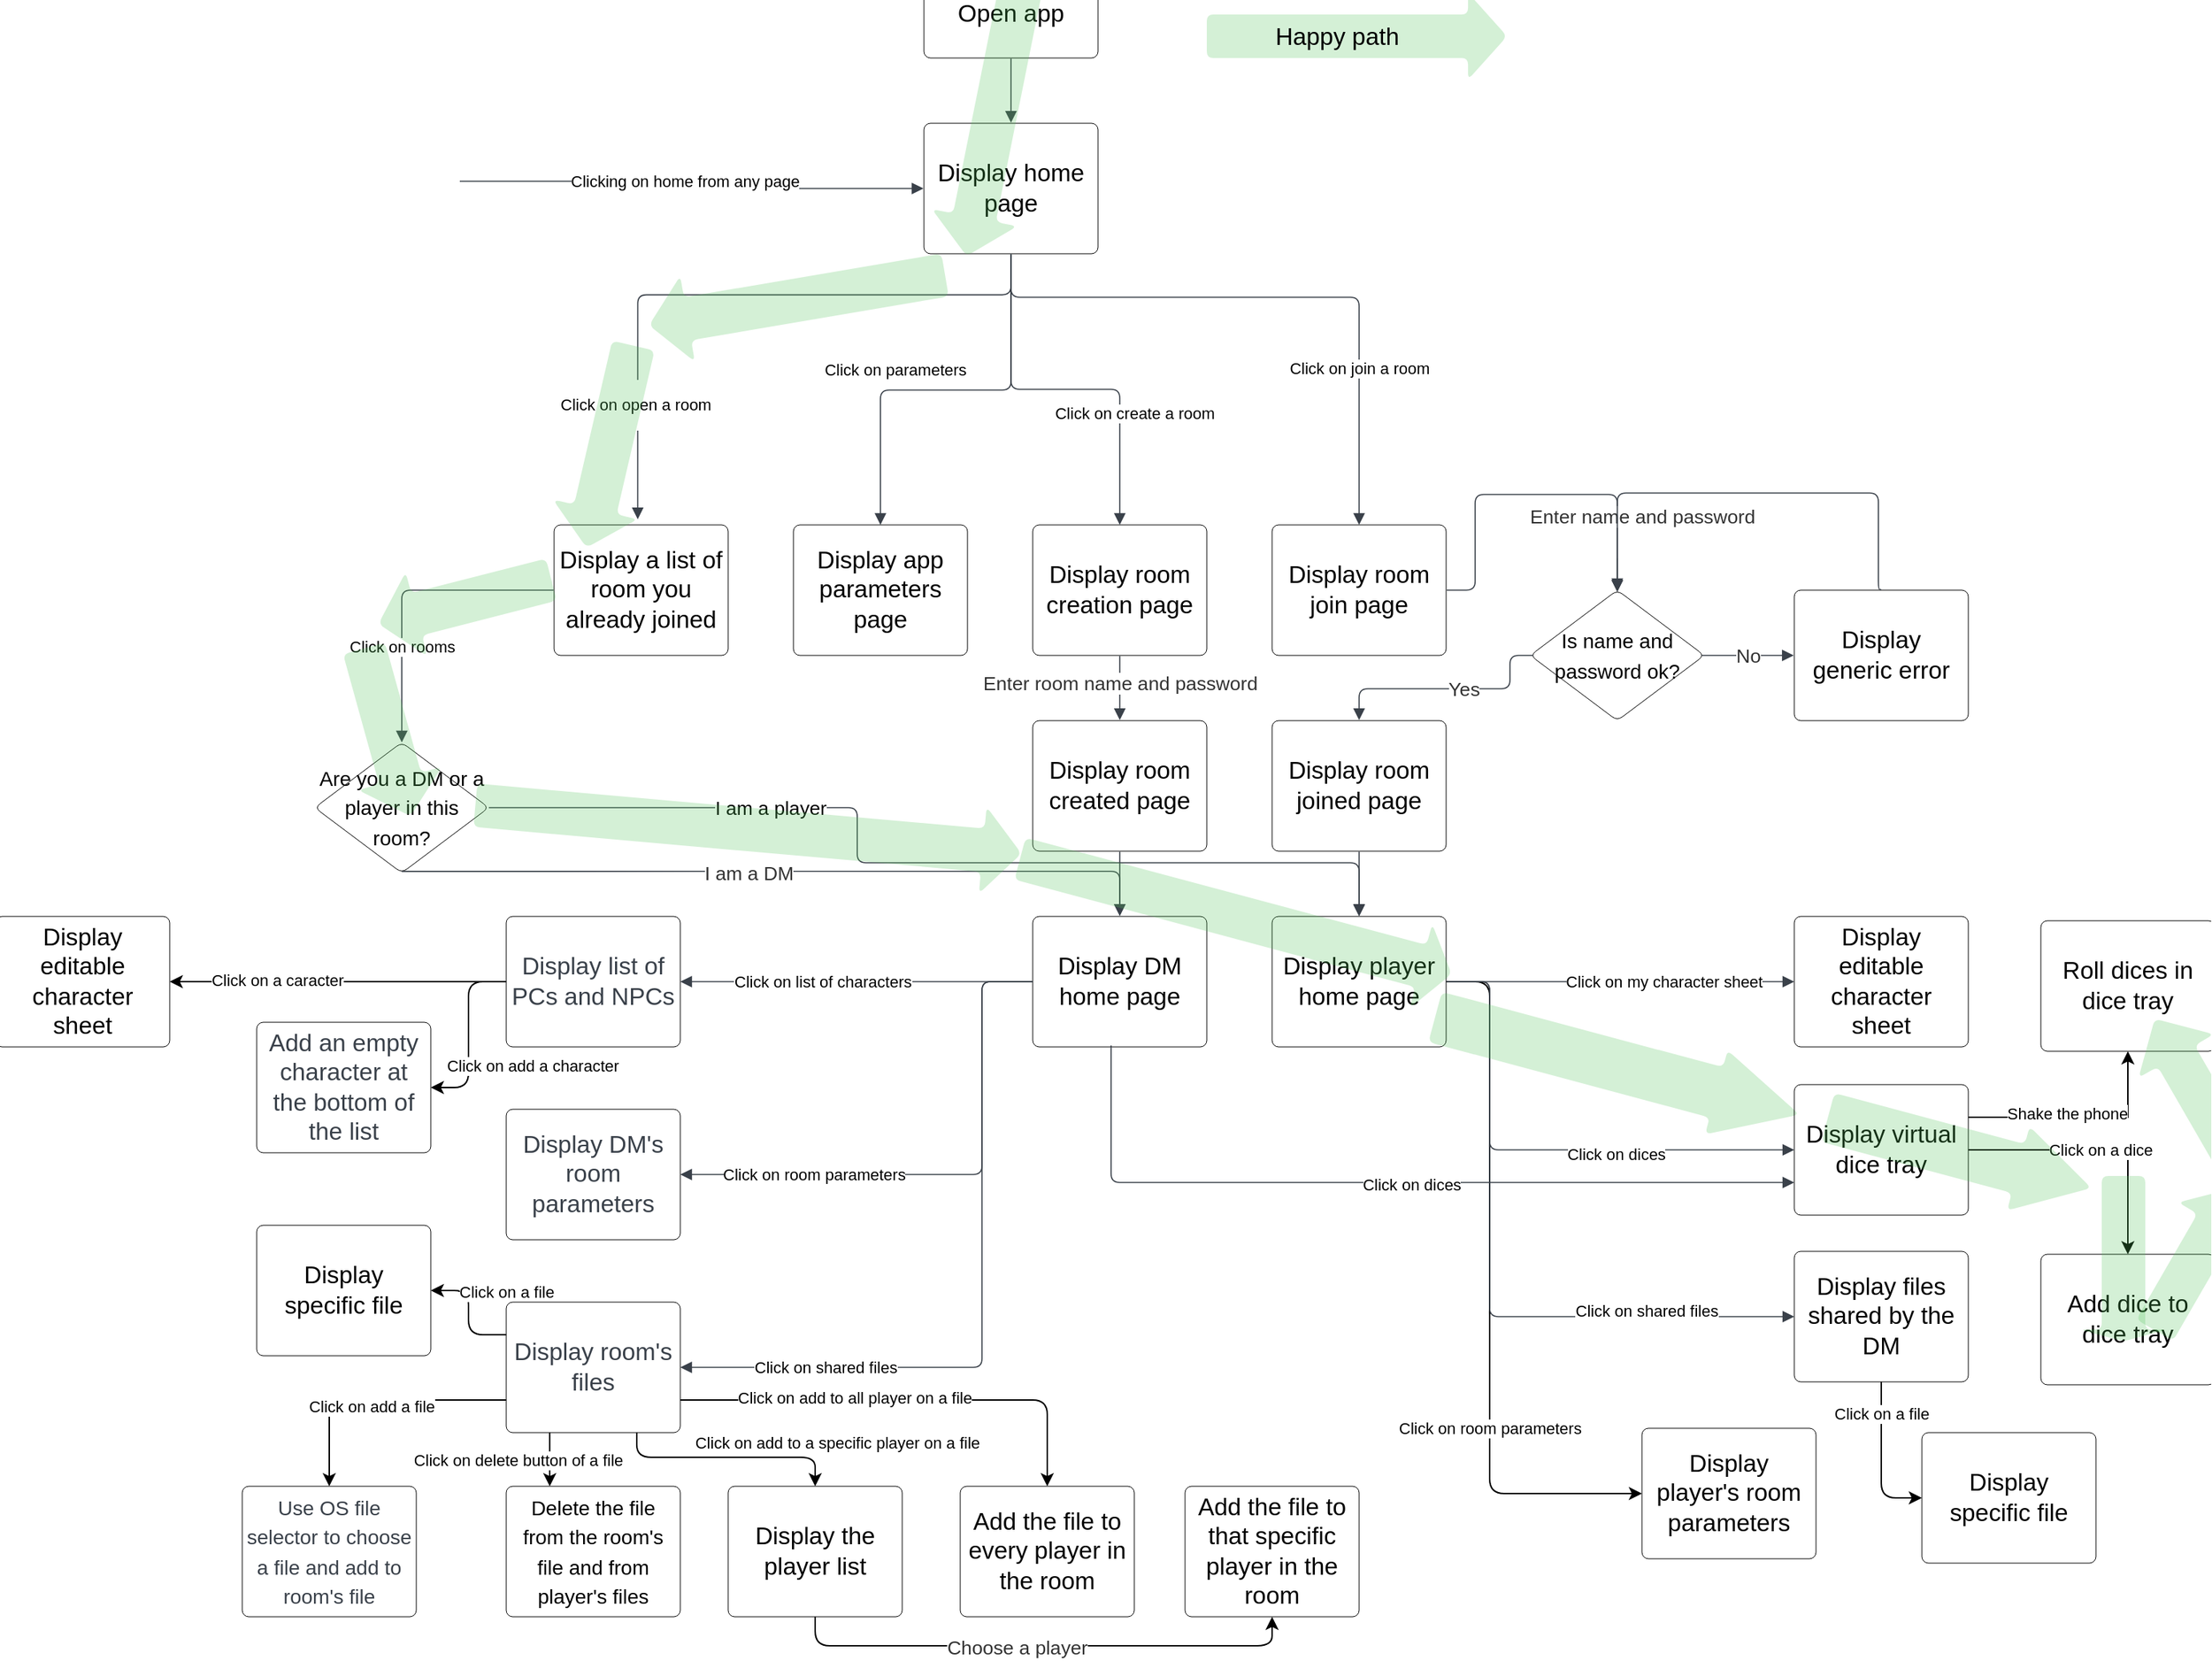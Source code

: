 <mxfile version="23.1.5" type="github">
  <diagram name="Page-1" id="bcB-nXlXqnt7idtvWaeX">
    <mxGraphModel dx="1434" dy="1897" grid="1" gridSize="10" guides="1" tooltips="1" connect="1" arrows="1" fold="1" page="1" pageScale="1" pageWidth="850" pageHeight="1100" math="0" shadow="0">
      <root>
        <mxCell id="0" />
        <mxCell id="1" parent="0" />
        <mxCell id="Xr_2ibfF8xBtSSWIdRxq-1" value="Open app" style="html=1;overflow=block;blockSpacing=1;whiteSpace=wrap;fontSize=16.7;spacing=3.8;strokeColor=#000000;rounded=1;absoluteArcSize=1;arcSize=9;fillColor=none;strokeWidth=NaN;lucidId=I1YcXf_clXKE;" parent="1" vertex="1">
          <mxGeometry x="720" y="-105" width="120" height="60" as="geometry" />
        </mxCell>
        <mxCell id="Xr_2ibfF8xBtSSWIdRxq-2" value="Display home page" style="html=1;overflow=block;blockSpacing=1;whiteSpace=wrap;fontSize=16.7;spacing=3.8;strokeColor=#000000;rounded=1;absoluteArcSize=1;arcSize=9;fillColor=none;strokeWidth=NaN;lucidId=O3YcoPPm8WB0;" parent="1" vertex="1">
          <mxGeometry x="720" width="120" height="90" as="geometry" />
        </mxCell>
        <mxCell id="Xr_2ibfF8xBtSSWIdRxq-3" value="Display room join page" style="html=1;overflow=block;blockSpacing=1;whiteSpace=wrap;fontSize=16.7;spacing=3.8;strokeColor=#000000;rounded=1;absoluteArcSize=1;arcSize=9;fillColor=none;strokeWidth=NaN;lucidId=VcZcdEn_8Sg2;" parent="1" vertex="1">
          <mxGeometry x="960" y="277" width="120" height="90" as="geometry" />
        </mxCell>
        <mxCell id="Xr_2ibfF8xBtSSWIdRxq-4" value="" style="html=1;jettySize=18;whiteSpace=wrap;fontSize=13;strokeColor=#3a414a;strokeOpacity=100;strokeWidth=0.8;rounded=1;arcSize=12;edgeStyle=orthogonalEdgeStyle;startArrow=none;endArrow=block;endFill=1;entryX=0.5;entryY=0.012;entryPerimeter=0;lucidId=RdZcxChfIhZS;" parent="1" target="Xr_2ibfF8xBtSSWIdRxq-5" edge="1">
          <mxGeometry width="100" height="100" relative="1" as="geometry">
            <Array as="points" />
            <mxPoint x="1198" y="300" as="sourcePoint" />
          </mxGeometry>
        </mxCell>
        <mxCell id="Xr_2ibfF8xBtSSWIdRxq-5" value="&lt;font style=&quot;font-size: 14px;&quot;&gt;Is name and password ok?&lt;/font&gt;" style="html=1;overflow=block;blockSpacing=1;whiteSpace=wrap;rhombus;fontSize=16.7;spacing=3.8;strokeColor=#000000;rounded=1;absoluteArcSize=1;arcSize=9;fillColor=none;strokeWidth=NaN;lucidId=RdZcu4An7dPQ;" parent="1" vertex="1">
          <mxGeometry x="1138" y="322" width="120" height="90" as="geometry" />
        </mxCell>
        <mxCell id="Xr_2ibfF8xBtSSWIdRxq-6" value="" style="html=1;jettySize=18;whiteSpace=wrap;fontSize=13;strokeColor=#3a414a;strokeOpacity=100;strokeWidth=0.8;rounded=1;arcSize=12;edgeStyle=orthogonalEdgeStyle;startArrow=none;endArrow=block;endFill=1;exitX=0.016;exitY=0.5;exitPerimeter=0;entryX=0.5;entryY=-0.004;entryPerimeter=0;lucidId=seZcX_uGslif;" parent="1" source="Xr_2ibfF8xBtSSWIdRxq-5" target="Xr_2ibfF8xBtSSWIdRxq-8" edge="1">
          <mxGeometry width="100" height="100" relative="1" as="geometry">
            <Array as="points">
              <mxPoint x="1124" y="367" />
              <mxPoint x="1124" y="390" />
              <mxPoint x="1020" y="390" />
            </Array>
          </mxGeometry>
        </mxCell>
        <mxCell id="Xr_2ibfF8xBtSSWIdRxq-7" value="Yes" style="text;html=1;resizable=0;labelBackgroundColor=default;align=center;verticalAlign=middle;fontStyle=0;fontColor=#333333;fontSize=13.3;" parent="Xr_2ibfF8xBtSSWIdRxq-6" vertex="1">
          <mxGeometry x="-0.129" relative="1" as="geometry" />
        </mxCell>
        <mxCell id="Xr_2ibfF8xBtSSWIdRxq-8" value="Display room joined page" style="html=1;overflow=block;blockSpacing=1;whiteSpace=wrap;fontSize=16.7;spacing=3.8;strokeColor=#000000;rounded=1;absoluteArcSize=1;arcSize=9;fillColor=none;strokeWidth=NaN;lucidId=seZcFoKvQ9AI;" parent="1" vertex="1">
          <mxGeometry x="960" y="412" width="120" height="90" as="geometry" />
        </mxCell>
        <mxCell id="Xr_2ibfF8xBtSSWIdRxq-9" value="" style="html=1;jettySize=18;whiteSpace=wrap;fontSize=13;strokeColor=#3a414a;strokeOpacity=100;strokeWidth=0.8;rounded=1;arcSize=12;edgeStyle=orthogonalEdgeStyle;startArrow=none;endArrow=block;endFill=1;exitX=0.984;exitY=0.5;exitPerimeter=0;entryX=-0.003;entryY=0.5;entryPerimeter=0;lucidId=tgZcNjU3W.Tc;" parent="1" source="Xr_2ibfF8xBtSSWIdRxq-5" target="Xr_2ibfF8xBtSSWIdRxq-11" edge="1">
          <mxGeometry width="100" height="100" relative="1" as="geometry">
            <Array as="points" />
          </mxGeometry>
        </mxCell>
        <mxCell id="Xr_2ibfF8xBtSSWIdRxq-10" value="No" style="text;html=1;resizable=0;labelBackgroundColor=default;align=center;verticalAlign=middle;fontStyle=0;fontColor=#333333;fontSize=13.3;" parent="Xr_2ibfF8xBtSSWIdRxq-9" vertex="1">
          <mxGeometry relative="1" as="geometry" />
        </mxCell>
        <mxCell id="Xr_2ibfF8xBtSSWIdRxq-11" value="Display generic error" style="html=1;overflow=block;blockSpacing=1;whiteSpace=wrap;fontSize=16.7;spacing=3.8;strokeColor=#000000;rounded=1;absoluteArcSize=1;arcSize=9;fillColor=none;strokeWidth=NaN;lucidId=tgZcnRYX8sDn;" parent="1" vertex="1">
          <mxGeometry x="1320" y="322" width="120" height="90" as="geometry" />
        </mxCell>
        <mxCell id="Xr_2ibfF8xBtSSWIdRxq-12" value="" style="html=1;jettySize=18;whiteSpace=wrap;fontSize=13;strokeColor=#3a414a;strokeOpacity=100;strokeWidth=0.8;rounded=1;arcSize=12;edgeStyle=orthogonalEdgeStyle;startArrow=none;endArrow=block;endFill=1;exitX=0.5;exitY=-0.004;exitPerimeter=0;entryX=0.5;entryY=0.012;entryPerimeter=0;lucidId=PgZcC~KaOeAR;" parent="1" source="Xr_2ibfF8xBtSSWIdRxq-11" target="Xr_2ibfF8xBtSSWIdRxq-5" edge="1">
          <mxGeometry width="100" height="100" relative="1" as="geometry">
            <Array as="points">
              <mxPoint x="1378" y="255" />
              <mxPoint x="1198" y="255" />
            </Array>
          </mxGeometry>
        </mxCell>
        <mxCell id="Xr_2ibfF8xBtSSWIdRxq-13" value="Enter name and password" style="text;html=1;resizable=0;labelBackgroundColor=default;align=center;verticalAlign=middle;fontStyle=0;fontColor=#333333;fontSize=13.3;" parent="Xr_2ibfF8xBtSSWIdRxq-12" vertex="1">
          <mxGeometry x="0.572" relative="1" as="geometry">
            <mxPoint x="17" y="15" as="offset" />
          </mxGeometry>
        </mxCell>
        <mxCell id="Xr_2ibfF8xBtSSWIdRxq-14" value="" style="html=1;jettySize=18;whiteSpace=wrap;fontSize=13;strokeColor=#3a414a;strokeOpacity=100;strokeWidth=0.8;rounded=1;arcSize=12;edgeStyle=orthogonalEdgeStyle;startArrow=none;endArrow=block;endFill=1;exitX=0.5;exitY=1.006;exitPerimeter=0;entryX=0.5;entryY=-0.004;entryPerimeter=0;lucidId=1hZcl9.6nvzB;" parent="1" source="Xr_2ibfF8xBtSSWIdRxq-1" target="Xr_2ibfF8xBtSSWIdRxq-2" edge="1">
          <mxGeometry width="100" height="100" relative="1" as="geometry">
            <Array as="points" />
          </mxGeometry>
        </mxCell>
        <mxCell id="Xr_2ibfF8xBtSSWIdRxq-16" value="" style="html=1;jettySize=18;whiteSpace=wrap;fontSize=13;strokeColor=#3a414a;strokeOpacity=100;strokeWidth=0.8;rounded=1;arcSize=12;edgeStyle=orthogonalEdgeStyle;startArrow=none;endArrow=block;endFill=1;entryX=-0.003;entryY=0.5;entryPerimeter=0;lucidId=VlZcIJu0Lz6r;" parent="1" target="Xr_2ibfF8xBtSSWIdRxq-2" edge="1">
          <mxGeometry width="100" height="100" relative="1" as="geometry">
            <Array as="points">
              <mxPoint x="400" y="40" />
              <mxPoint x="561" y="40" />
              <mxPoint x="561" y="45" />
            </Array>
            <mxPoint x="400" y="40" as="sourcePoint" />
          </mxGeometry>
        </mxCell>
        <mxCell id="GrsIc9OmFGK_Tsl8IYWq-47" value="Clicking on home from any page" style="edgeLabel;html=1;align=center;verticalAlign=middle;resizable=0;points=[];" vertex="1" connectable="0" parent="Xr_2ibfF8xBtSSWIdRxq-16">
          <mxGeometry x="-0.046" relative="1" as="geometry">
            <mxPoint as="offset" />
          </mxGeometry>
        </mxCell>
        <mxCell id="Xr_2ibfF8xBtSSWIdRxq-17" value="" style="html=1;jettySize=18;whiteSpace=wrap;fontSize=13;strokeColor=#3a414a;strokeOpacity=100;strokeWidth=0.8;rounded=1;arcSize=12;edgeStyle=orthogonalEdgeStyle;startArrow=none;endArrow=block;endFill=1;exitX=0.5;exitY=1.004;exitPerimeter=0;entryX=0.5;entryY=-0.004;entryPerimeter=0;lucidId=WrZcg5xPPnEu;" parent="1" source="Xr_2ibfF8xBtSSWIdRxq-8" target="Xr_2ibfF8xBtSSWIdRxq-18" edge="1">
          <mxGeometry width="100" height="100" relative="1" as="geometry">
            <Array as="points" />
          </mxGeometry>
        </mxCell>
        <mxCell id="GrsIc9OmFGK_Tsl8IYWq-12" style="edgeStyle=orthogonalEdgeStyle;rounded=1;orthogonalLoop=1;jettySize=auto;html=1;exitX=1;exitY=0.5;exitDx=0;exitDy=0;entryX=0;entryY=0.5;entryDx=0;entryDy=0;curved=0;strokeWidth=1;" edge="1" parent="1" source="Xr_2ibfF8xBtSSWIdRxq-18" target="GrsIc9OmFGK_Tsl8IYWq-11">
          <mxGeometry relative="1" as="geometry">
            <mxPoint x="1140" y="945" as="targetPoint" />
            <Array as="points">
              <mxPoint x="1110" y="592" />
              <mxPoint x="1110" y="945" />
            </Array>
          </mxGeometry>
        </mxCell>
        <mxCell id="GrsIc9OmFGK_Tsl8IYWq-55" value="Click on room parameters" style="edgeLabel;html=1;align=center;verticalAlign=middle;resizable=0;points=[];" vertex="1" connectable="0" parent="GrsIc9OmFGK_Tsl8IYWq-12">
          <mxGeometry x="0.609" y="2" relative="1" as="geometry">
            <mxPoint x="-10" y="-43" as="offset" />
          </mxGeometry>
        </mxCell>
        <mxCell id="Xr_2ibfF8xBtSSWIdRxq-18" value="Display player home page" style="html=1;overflow=block;blockSpacing=1;whiteSpace=wrap;fontSize=16.7;spacing=3.8;strokeColor=#000000;rounded=1;absoluteArcSize=1;arcSize=9;fillColor=none;strokeWidth=NaN;lucidId=WrZcbh3HrQBy;" parent="1" vertex="1">
          <mxGeometry x="960" y="547" width="120" height="90" as="geometry" />
        </mxCell>
        <mxCell id="Xr_2ibfF8xBtSSWIdRxq-20" value="Display room creation page" style="html=1;overflow=block;blockSpacing=1;whiteSpace=wrap;fontSize=16.7;spacing=3.8;strokeColor=#000000;rounded=1;absoluteArcSize=1;arcSize=9;fillColor=none;strokeWidth=NaN;lucidId=csZcO6Vjkp9Y;" parent="1" vertex="1">
          <mxGeometry x="795" y="277" width="120" height="90" as="geometry" />
        </mxCell>
        <mxCell id="Xr_2ibfF8xBtSSWIdRxq-21" value="" style="html=1;jettySize=18;whiteSpace=wrap;fontSize=13;strokeColor=#3a414a;strokeOpacity=100;strokeWidth=0.8;rounded=1;arcSize=12;edgeStyle=orthogonalEdgeStyle;startArrow=none;endArrow=block;endFill=1;exitX=0.5;exitY=1.004;exitPerimeter=0;entryX=0.5;entryY=-0.004;entryPerimeter=0;lucidId=qtZcYEGS8GSL;" parent="1" source="Xr_2ibfF8xBtSSWIdRxq-20" target="Xr_2ibfF8xBtSSWIdRxq-23" edge="1">
          <mxGeometry width="100" height="100" relative="1" as="geometry">
            <Array as="points" />
          </mxGeometry>
        </mxCell>
        <mxCell id="Xr_2ibfF8xBtSSWIdRxq-22" value="Enter room name and password" style="text;html=1;resizable=0;labelBackgroundColor=default;align=center;verticalAlign=middle;fontStyle=0;fontColor=#333333;fontSize=13.3;" parent="Xr_2ibfF8xBtSSWIdRxq-21" vertex="1">
          <mxGeometry x="-0.169" relative="1" as="geometry" />
        </mxCell>
        <mxCell id="Xr_2ibfF8xBtSSWIdRxq-23" value="Display room created page" style="html=1;overflow=block;blockSpacing=1;whiteSpace=wrap;fontSize=16.7;spacing=3.8;strokeColor=#000000;rounded=1;absoluteArcSize=1;arcSize=9;fillColor=none;strokeWidth=NaN;lucidId=qtZcL3kGEpdn;" parent="1" vertex="1">
          <mxGeometry x="795" y="412" width="120" height="90" as="geometry" />
        </mxCell>
        <mxCell id="Xr_2ibfF8xBtSSWIdRxq-24" value="" style="html=1;jettySize=18;whiteSpace=wrap;fontSize=13;strokeColor=#3a414a;strokeOpacity=100;strokeWidth=0.8;rounded=1;arcSize=12;edgeStyle=orthogonalEdgeStyle;startArrow=none;endArrow=block;endFill=1;exitX=0.5;exitY=1.004;exitPerimeter=0;entryX=0.5;entryY=-0.004;entryPerimeter=0;lucidId=NtZcf2qL0U8k;" parent="1" source="Xr_2ibfF8xBtSSWIdRxq-23" target="Xr_2ibfF8xBtSSWIdRxq-25" edge="1">
          <mxGeometry width="100" height="100" relative="1" as="geometry">
            <Array as="points" />
          </mxGeometry>
        </mxCell>
        <mxCell id="Xr_2ibfF8xBtSSWIdRxq-25" value="Display DM home page" style="html=1;overflow=block;blockSpacing=1;whiteSpace=wrap;fontSize=16.7;spacing=3.8;strokeColor=#000000;rounded=1;absoluteArcSize=1;arcSize=9;fillColor=none;strokeWidth=NaN;lucidId=NtZcXxsMrT95;" parent="1" vertex="1">
          <mxGeometry x="795" y="547" width="120" height="90" as="geometry" />
        </mxCell>
        <mxCell id="Xr_2ibfF8xBtSSWIdRxq-28" value="" style="html=1;jettySize=18;whiteSpace=wrap;fontSize=13;strokeColor=#3a414a;strokeOpacity=100;strokeWidth=0.8;rounded=1;arcSize=12;edgeStyle=orthogonalEdgeStyle;startArrow=none;endArrow=block;endFill=1;exitX=0.5;exitY=1.004;exitPerimeter=0;entryX=0.5;entryY=0;lucidId=0MZcUuSIFb90;entryDx=0;entryDy=0;" parent="1" source="Xr_2ibfF8xBtSSWIdRxq-2" target="Xr_2ibfF8xBtSSWIdRxq-20" edge="1">
          <mxGeometry width="100" height="100" relative="1" as="geometry">
            <Array as="points" />
            <mxPoint x="855" y="142.64" as="targetPoint" />
          </mxGeometry>
        </mxCell>
        <mxCell id="GrsIc9OmFGK_Tsl8IYWq-49" value="Click on create a room" style="edgeLabel;html=1;align=center;verticalAlign=middle;resizable=0;points=[];" vertex="1" connectable="0" parent="Xr_2ibfF8xBtSSWIdRxq-28">
          <mxGeometry x="0.343" y="2" relative="1" as="geometry">
            <mxPoint x="8" y="9" as="offset" />
          </mxGeometry>
        </mxCell>
        <mxCell id="Xr_2ibfF8xBtSSWIdRxq-30" value="" style="html=1;jettySize=18;whiteSpace=wrap;fontSize=13;strokeColor=#3a414a;strokeOpacity=100;strokeWidth=0.8;rounded=1;arcSize=12;edgeStyle=orthogonalEdgeStyle;startArrow=none;endArrow=block;endFill=1;exitX=0.5;exitY=1.004;exitPerimeter=0;lucidId=rNZcZ6V.HmiY;entryX=0.5;entryY=0;entryDx=0;entryDy=0;" parent="1" source="Xr_2ibfF8xBtSSWIdRxq-2" target="Xr_2ibfF8xBtSSWIdRxq-35" edge="1">
          <mxGeometry width="100" height="100" relative="1" as="geometry">
            <Array as="points">
              <mxPoint x="780" y="184" />
              <mxPoint x="690" y="184" />
            </Array>
            <mxPoint x="690" y="142" as="targetPoint" />
          </mxGeometry>
        </mxCell>
        <mxCell id="GrsIc9OmFGK_Tsl8IYWq-48" value="Click on parameters" style="edgeLabel;html=1;align=center;verticalAlign=middle;resizable=0;points=[];" vertex="1" connectable="0" parent="Xr_2ibfF8xBtSSWIdRxq-30">
          <mxGeometry x="-0.009" y="1" relative="1" as="geometry">
            <mxPoint x="-37" y="-15" as="offset" />
          </mxGeometry>
        </mxCell>
        <mxCell id="Xr_2ibfF8xBtSSWIdRxq-32" value="" style="html=1;jettySize=18;whiteSpace=wrap;fontSize=13;strokeColor=#3a414a;strokeOpacity=100;strokeWidth=0.8;rounded=1;arcSize=12;edgeStyle=orthogonalEdgeStyle;startArrow=none;endArrow=block;endFill=1;exitX=0.5;exitY=1.004;exitPerimeter=0;entryX=0.5;entryY=0;lucidId=BOZc1jWrh5l6;entryDx=0;entryDy=0;" parent="1" source="Xr_2ibfF8xBtSSWIdRxq-2" target="Xr_2ibfF8xBtSSWIdRxq-3" edge="1">
          <mxGeometry width="100" height="100" relative="1" as="geometry">
            <Array as="points">
              <mxPoint x="780" y="120" />
              <mxPoint x="1020" y="120" />
            </Array>
            <mxPoint x="1020" y="141.64" as="targetPoint" />
          </mxGeometry>
        </mxCell>
        <mxCell id="GrsIc9OmFGK_Tsl8IYWq-50" value="Click on join a room" style="edgeLabel;html=1;align=center;verticalAlign=middle;resizable=0;points=[];" vertex="1" connectable="0" parent="Xr_2ibfF8xBtSSWIdRxq-32">
          <mxGeometry x="0.494" relative="1" as="geometry">
            <mxPoint as="offset" />
          </mxGeometry>
        </mxCell>
        <mxCell id="Xr_2ibfF8xBtSSWIdRxq-33" value="" style="html=1;jettySize=18;whiteSpace=wrap;fontSize=13;strokeColor=#3a414a;strokeOpacity=100;strokeWidth=0.8;rounded=1;arcSize=12;edgeStyle=orthogonalEdgeStyle;startArrow=none;endArrow=block;endFill=1;exitX=1.003;exitY=0.5;exitPerimeter=0;lucidId=7OZcsmWVztWG;entryX=0.5;entryY=0;entryDx=0;entryDy=0;" parent="1" source="Xr_2ibfF8xBtSSWIdRxq-3" edge="1" target="Xr_2ibfF8xBtSSWIdRxq-5">
          <mxGeometry width="100" height="100" relative="1" as="geometry">
            <Array as="points">
              <mxPoint x="1100" y="322" />
              <mxPoint x="1100" y="256" />
              <mxPoint x="1198" y="256" />
            </Array>
            <mxPoint x="1198" y="256" as="targetPoint" />
          </mxGeometry>
        </mxCell>
        <mxCell id="Xr_2ibfF8xBtSSWIdRxq-35" value="Display app parameters page" style="html=1;overflow=block;blockSpacing=1;whiteSpace=wrap;fontSize=16.7;spacing=3.8;strokeColor=#000000;rounded=1;absoluteArcSize=1;arcSize=9;fillColor=none;strokeWidth=NaN;lucidId=eb0cwuUqMuYc;" parent="1" vertex="1">
          <mxGeometry x="630" y="277" width="120" height="90" as="geometry" />
        </mxCell>
        <mxCell id="Xr_2ibfF8xBtSSWIdRxq-36" value="" style="html=1;jettySize=18;whiteSpace=wrap;fontSize=13;strokeColor=#3a414a;strokeOpacity=100;strokeWidth=0.8;rounded=1;arcSize=12;edgeStyle=orthogonalEdgeStyle;startArrow=none;endArrow=block;endFill=1;exitX=0.5;exitY=1.004;exitPerimeter=0;entryX=0;entryY=0;entryPerimeter=0;lucidId=5h0cAwwo5-rC;entryDx=116;entryDy=0;" parent="1" source="Xr_2ibfF8xBtSSWIdRxq-2" target="Xr_2ibfF8xBtSSWIdRxq-61" edge="1">
          <mxGeometry width="100" height="100" relative="1" as="geometry">
            <Array as="points" />
            <mxPoint x="527.5" y="142.652" as="targetPoint" />
          </mxGeometry>
        </mxCell>
        <mxCell id="GrsIc9OmFGK_Tsl8IYWq-46" value="&lt;p style=&quot;line-height: 120%;&quot;&gt;Click on open a room&lt;br&gt;&lt;/p&gt;" style="edgeLabel;html=1;align=center;verticalAlign=middle;resizable=0;points=[];" vertex="1" connectable="0" parent="Xr_2ibfF8xBtSSWIdRxq-36">
          <mxGeometry x="0.64" y="-2" relative="1" as="geometry">
            <mxPoint as="offset" />
          </mxGeometry>
        </mxCell>
        <mxCell id="Xr_2ibfF8xBtSSWIdRxq-38" value="" style="html=1;jettySize=18;whiteSpace=wrap;fontSize=13;strokeColor=#3a414a;strokeOpacity=100;strokeWidth=0.8;rounded=1;arcSize=12;edgeStyle=orthogonalEdgeStyle;startArrow=none;endArrow=block;endFill=1;exitX=1.003;exitY=0.5;exitPerimeter=0;entryX=0;entryY=0.5;lucidId=jk0cgtiCgE0-;entryDx=0;entryDy=0;" parent="1" source="Xr_2ibfF8xBtSSWIdRxq-18" target="GrsIc9OmFGK_Tsl8IYWq-1" edge="1">
          <mxGeometry width="100" height="100" relative="1" as="geometry">
            <Array as="points" />
            <mxPoint x="1139.64" y="592" as="targetPoint" />
          </mxGeometry>
        </mxCell>
        <mxCell id="GrsIc9OmFGK_Tsl8IYWq-52" value="Click on my character sheet" style="edgeLabel;html=1;align=center;verticalAlign=middle;resizable=0;points=[];" vertex="1" connectable="0" parent="Xr_2ibfF8xBtSSWIdRxq-38">
          <mxGeometry x="0.249" relative="1" as="geometry">
            <mxPoint as="offset" />
          </mxGeometry>
        </mxCell>
        <mxCell id="Xr_2ibfF8xBtSSWIdRxq-40" value="" style="html=1;jettySize=18;whiteSpace=wrap;fontSize=13;strokeColor=#3a414a;strokeOpacity=100;strokeWidth=0.8;rounded=1;arcSize=12;edgeStyle=orthogonalEdgeStyle;startArrow=none;endArrow=block;endFill=1;exitX=1.003;exitY=0.5;exitPerimeter=0;entryX=0;entryY=0.5;lucidId=kk0cE06tAOFu;entryDx=0;entryDy=0;" parent="1" source="Xr_2ibfF8xBtSSWIdRxq-18" target="GrsIc9OmFGK_Tsl8IYWq-4" edge="1">
          <mxGeometry width="100" height="100" relative="1" as="geometry">
            <Array as="points">
              <mxPoint x="1110" y="592" />
              <mxPoint x="1110" y="708" />
            </Array>
            <mxPoint x="1139.64" y="708" as="targetPoint" />
          </mxGeometry>
        </mxCell>
        <mxCell id="GrsIc9OmFGK_Tsl8IYWq-53" value="Click on dices" style="edgeLabel;html=1;align=center;verticalAlign=middle;resizable=0;points=[];" vertex="1" connectable="0" parent="Xr_2ibfF8xBtSSWIdRxq-40">
          <mxGeometry x="0.308" y="-3" relative="1" as="geometry">
            <mxPoint as="offset" />
          </mxGeometry>
        </mxCell>
        <mxCell id="Xr_2ibfF8xBtSSWIdRxq-42" value="" style="html=1;jettySize=18;whiteSpace=wrap;fontSize=13;strokeColor=#3a414a;strokeOpacity=100;strokeWidth=0.8;rounded=1;arcSize=12;edgeStyle=orthogonalEdgeStyle;startArrow=none;endArrow=block;endFill=1;exitX=1.003;exitY=0.5;exitPerimeter=0;entryX=0;entryY=0.5;lucidId=kk0c3e4zRW9l;entryDx=0;entryDy=0;" parent="1" source="Xr_2ibfF8xBtSSWIdRxq-18" target="GrsIc9OmFGK_Tsl8IYWq-6" edge="1">
          <mxGeometry width="100" height="100" relative="1" as="geometry">
            <Array as="points">
              <mxPoint x="1110" y="592" />
              <mxPoint x="1110" y="823" />
            </Array>
            <mxPoint x="1139.64" y="823" as="targetPoint" />
          </mxGeometry>
        </mxCell>
        <mxCell id="GrsIc9OmFGK_Tsl8IYWq-54" value="Click on shared files" style="edgeLabel;html=1;align=center;verticalAlign=middle;resizable=0;points=[];" vertex="1" connectable="0" parent="Xr_2ibfF8xBtSSWIdRxq-42">
          <mxGeometry x="0.567" y="4" relative="1" as="geometry">
            <mxPoint as="offset" />
          </mxGeometry>
        </mxCell>
        <mxCell id="Xr_2ibfF8xBtSSWIdRxq-45" value="" style="shape=singleArrow;arrowWidth=0.5;arrowSize=0.14;whiteSpace=wrap;fontSize=13;spacing=3.8;strokeColor=#unset;fillOpacity=100;rounded=1;absoluteArcSize=1;arcSize=9;rotation=-258.619;fillColor=#54c45e;strokeWidth=NaN;html=1;opacity=25;" parent="1" vertex="1">
          <mxGeometry x="672" y="-33" width="193" height="60" as="geometry" />
        </mxCell>
        <mxCell id="Xr_2ibfF8xBtSSWIdRxq-46" value="" style="html=1;jettySize=18;whiteSpace=wrap;fontSize=13;strokeColor=#3a414a;strokeOpacity=100;strokeWidth=0.8;rounded=1;arcSize=12;edgeStyle=orthogonalEdgeStyle;startArrow=none;endArrow=block;endFill=1;exitX=-0.003;exitY=0.5;exitPerimeter=0;entryX=1;entryY=0.5;lucidId=5w0c-2hUz1oN;entryDx=0;entryDy=0;" parent="1" source="Xr_2ibfF8xBtSSWIdRxq-25" target="GrsIc9OmFGK_Tsl8IYWq-17" edge="1">
          <mxGeometry width="100" height="100" relative="1" as="geometry">
            <Array as="points" />
            <mxPoint x="735.36" y="592" as="targetPoint" />
          </mxGeometry>
        </mxCell>
        <mxCell id="GrsIc9OmFGK_Tsl8IYWq-69" value="Click on list of characters" style="edgeLabel;html=1;align=center;verticalAlign=middle;resizable=0;points=[];" vertex="1" connectable="0" parent="Xr_2ibfF8xBtSSWIdRxq-46">
          <mxGeometry x="0.555" y="3" relative="1" as="geometry">
            <mxPoint x="44" y="-3" as="offset" />
          </mxGeometry>
        </mxCell>
        <mxCell id="Xr_2ibfF8xBtSSWIdRxq-48" value="" style="html=1;jettySize=18;whiteSpace=wrap;fontSize=13;strokeColor=#3a414a;strokeOpacity=100;strokeWidth=0.8;rounded=1;arcSize=12;edgeStyle=orthogonalEdgeStyle;startArrow=none;endArrow=block;endFill=1;lucidId=6w0c4.XaG1s2;entryX=0;entryY=0.75;entryDx=0;entryDy=0;exitX=0.45;exitY=0.989;exitDx=0;exitDy=0;exitPerimeter=0;" parent="1" source="Xr_2ibfF8xBtSSWIdRxq-25" target="GrsIc9OmFGK_Tsl8IYWq-4" edge="1">
          <mxGeometry width="100" height="100" relative="1" as="geometry">
            <Array as="points">
              <mxPoint x="849" y="731" />
            </Array>
            <mxPoint x="790" y="810" as="sourcePoint" />
            <mxPoint x="930" y="730" as="targetPoint" />
          </mxGeometry>
        </mxCell>
        <mxCell id="GrsIc9OmFGK_Tsl8IYWq-70" value="Click on dices" style="edgeLabel;html=1;align=center;verticalAlign=middle;resizable=0;points=[];" vertex="1" connectable="0" parent="Xr_2ibfF8xBtSSWIdRxq-48">
          <mxGeometry x="0.065" relative="1" as="geometry">
            <mxPoint y="1" as="offset" />
          </mxGeometry>
        </mxCell>
        <mxCell id="Xr_2ibfF8xBtSSWIdRxq-51" value="Display a list of room you already joined" style="html=1;overflow=block;blockSpacing=1;whiteSpace=wrap;fontSize=16.7;spacing=3.8;strokeColor=#000000;rounded=1;absoluteArcSize=1;arcSize=9;fillColor=none;strokeWidth=NaN;lucidId=sz0cS~n2Rjxq;" parent="1" vertex="1">
          <mxGeometry x="465" y="277" width="120" height="90" as="geometry" />
        </mxCell>
        <mxCell id="Xr_2ibfF8xBtSSWIdRxq-53" value="" style="html=1;jettySize=18;whiteSpace=wrap;fontSize=13;strokeColor=#3a414a;strokeOpacity=100;strokeWidth=0.8;rounded=1;arcSize=12;edgeStyle=orthogonalEdgeStyle;startArrow=none;endArrow=block;endFill=1;exitX=-0.003;exitY=0.5;exitPerimeter=0;entryX=0.5;entryY=0;lucidId=4B0cjTIf2BAH;entryDx=0;entryDy=0;" parent="1" source="Xr_2ibfF8xBtSSWIdRxq-51" target="Xr_2ibfF8xBtSSWIdRxq-55" edge="1">
          <mxGeometry width="100" height="100" relative="1" as="geometry">
            <Array as="points" />
            <mxPoint x="420.36" y="322" as="targetPoint" />
          </mxGeometry>
        </mxCell>
        <mxCell id="GrsIc9OmFGK_Tsl8IYWq-51" value="Click on rooms" style="edgeLabel;html=1;align=center;verticalAlign=middle;resizable=0;points=[];" vertex="1" connectable="0" parent="Xr_2ibfF8xBtSSWIdRxq-53">
          <mxGeometry x="0.37" relative="1" as="geometry">
            <mxPoint as="offset" />
          </mxGeometry>
        </mxCell>
        <mxCell id="Xr_2ibfF8xBtSSWIdRxq-55" value="&lt;font style=&quot;font-size: 14px;&quot;&gt;Are you a DM or a player in this room?&lt;/font&gt;" style="html=1;overflow=block;blockSpacing=1;whiteSpace=wrap;rhombus;fontSize=16.7;spacing=3.8;strokeColor=#000000;rounded=1;absoluteArcSize=1;arcSize=9;fillColor=none;strokeWidth=NaN;lucidId=6B0cKS4fXTzH;" parent="1" vertex="1">
          <mxGeometry x="300" y="427" width="120" height="90" as="geometry" />
        </mxCell>
        <mxCell id="Xr_2ibfF8xBtSSWIdRxq-56" value="" style="html=1;jettySize=18;whiteSpace=wrap;fontSize=13;strokeColor=#3a414a;strokeOpacity=100;strokeWidth=0.8;rounded=1;arcSize=12;edgeStyle=orthogonalEdgeStyle;startArrow=none;endArrow=block;endFill=1;lucidId=MC0cr~eQNCSa;exitX=1;exitY=0.5;exitDx=0;exitDy=0;entryX=0.5;entryY=0;entryDx=0;entryDy=0;" parent="1" source="Xr_2ibfF8xBtSSWIdRxq-55" target="Xr_2ibfF8xBtSSWIdRxq-18" edge="1">
          <mxGeometry width="100" height="100" relative="1" as="geometry">
            <Array as="points">
              <mxPoint x="674" y="472" />
              <mxPoint x="674" y="510" />
              <mxPoint x="1020" y="510" />
            </Array>
            <mxPoint x="330" y="600" as="sourcePoint" />
            <mxPoint x="990" y="800" as="targetPoint" />
          </mxGeometry>
        </mxCell>
        <mxCell id="Xr_2ibfF8xBtSSWIdRxq-57" value="I am a player" style="text;html=1;resizable=0;labelBackgroundColor=default;align=center;verticalAlign=middle;fontStyle=0;fontSize=13.3;" parent="Xr_2ibfF8xBtSSWIdRxq-56" vertex="1">
          <mxGeometry x="-0.427" relative="1" as="geometry" />
        </mxCell>
        <mxCell id="Xr_2ibfF8xBtSSWIdRxq-58" value="" style="html=1;jettySize=18;whiteSpace=wrap;fontSize=13.3;fontColor=#333333;fontStyle=1;strokeColor=#3a414a;strokeOpacity=100;strokeWidth=0.8;rounded=1;arcSize=12;edgeStyle=orthogonalEdgeStyle;startArrow=none;endArrow=block;endFill=1;exitX=0.5;exitY=0.988;exitPerimeter=0;entryX=0.5;entryY=-0.004;entryPerimeter=0;lucidId=xD0c5QJtxQzK;" parent="1" source="Xr_2ibfF8xBtSSWIdRxq-55" target="Xr_2ibfF8xBtSSWIdRxq-25" edge="1">
          <mxGeometry width="100" height="100" relative="1" as="geometry">
            <Array as="points" />
          </mxGeometry>
        </mxCell>
        <mxCell id="Xr_2ibfF8xBtSSWIdRxq-59" value="&lt;p&gt;I am a DM&lt;/p&gt;" style="text;html=1;resizable=0;labelBackgroundColor=default;align=center;verticalAlign=middle;fontStyle=0;fontColor=#333333;fontSize=13.3;" parent="Xr_2ibfF8xBtSSWIdRxq-58" vertex="1">
          <mxGeometry relative="1" as="geometry">
            <mxPoint x="-24" y="1" as="offset" />
          </mxGeometry>
        </mxCell>
        <mxCell id="Xr_2ibfF8xBtSSWIdRxq-60" value="&lt;p style=&quot;line-height: 120%;&quot;&gt;&lt;br&gt;&lt;/p&gt;" style="shape=singleArrow;arrowWidth=0.5;arrowSize=0.13;whiteSpace=wrap;fontSize=13;spacing=3.8;strokeColor=#unset;fillOpacity=100;rounded=1;absoluteArcSize=1;arcSize=9;rotation=170.349;fillColor=#54c45e;strokeWidth=NaN;html=1;opacity=25;" parent="1" vertex="1">
          <mxGeometry x="529" y="92" width="207" height="60" as="geometry" />
        </mxCell>
        <mxCell id="Xr_2ibfF8xBtSSWIdRxq-61" value="" style="shape=singleArrow;arrowWidth=0.5;arrowSize=0.189;whiteSpace=wrap;fontSize=13;spacing=3.8;strokeColor=#unset;fillOpacity=100;rounded=1;absoluteArcSize=1;arcSize=9;rotation=-256.94;fillColor=#54c45e;strokeWidth=NaN;html=1;opacity=25;" parent="1" vertex="1">
          <mxGeometry x="432" y="193" width="143" height="60" as="geometry" />
        </mxCell>
        <mxCell id="Xr_2ibfF8xBtSSWIdRxq-62" value="" style="shape=singleArrow;arrowWidth=0.5;arrowSize=0.13;whiteSpace=wrap;fontSize=13;spacing=3.8;strokeColor=#unset;fillOpacity=100;rounded=1;absoluteArcSize=1;arcSize=9;fillColor=#54c45e;strokeWidth=NaN;html=1;opacity=25;" parent="1" vertex="1">
          <mxGeometry x="915" y="-90" width="207" height="60" as="geometry" />
        </mxCell>
        <mxCell id="Xr_2ibfF8xBtSSWIdRxq-63" value="Happy path" style="html=1;overflow=block;blockSpacing=1;whiteSpace=wrap;fontSize=16.7;align=center;spacing=3.8;strokeOpacity=0;fillOpacity=0;rounded=1;absoluteArcSize=1;arcSize=9;fillColor=#ffffff;strokeWidth=NaN;lucidId=bK0cfwgN2A1N;" parent="1" vertex="1">
          <mxGeometry x="915" y="-82" width="180" height="45" as="geometry" />
        </mxCell>
        <mxCell id="Xr_2ibfF8xBtSSWIdRxq-64" value="" style="shape=singleArrow;arrowWidth=0.5;arrowSize=0.22;whiteSpace=wrap;fontSize=13;spacing=3.8;strokeColor=#unset;fillOpacity=100;rounded=1;absoluteArcSize=1;arcSize=9;rotation=-194.375;fillColor=#54c45e;strokeWidth=NaN;html=1;opacity=25;" parent="1" vertex="1">
          <mxGeometry x="342" y="300" width="123" height="60" as="geometry" />
        </mxCell>
        <mxCell id="Xr_2ibfF8xBtSSWIdRxq-65" value="" style="shape=singleArrow;arrowWidth=0.5;arrowSize=0.225;whiteSpace=wrap;fontSize=13;spacing=3.8;strokeColor=#unset;fillOpacity=100;rounded=1;absoluteArcSize=1;arcSize=9;rotation=74.52;fillColor=#54c45e;strokeWidth=NaN;html=1;opacity=25;" parent="1" vertex="1">
          <mxGeometry x="290" y="390" width="120" height="60" as="geometry" />
        </mxCell>
        <mxCell id="Xr_2ibfF8xBtSSWIdRxq-66" value="" style="shape=singleArrow;arrowWidth=0.5;arrowSize=0.071;whiteSpace=wrap;fontSize=13;spacing=3.8;strokeColor=#unset;fillOpacity=100;rounded=1;absoluteArcSize=1;arcSize=9;rotation=-354.937;fillColor=#54c45e;strokeWidth=NaN;html=1;opacity=25;" parent="1" vertex="1">
          <mxGeometry x="410" y="457" width="378" height="60" as="geometry" />
        </mxCell>
        <mxCell id="GrsIc9OmFGK_Tsl8IYWq-1" value="Display editable character sheet" style="html=1;overflow=block;blockSpacing=1;whiteSpace=wrap;fontSize=16.7;spacing=3.8;strokeColor=#000000;rounded=1;absoluteArcSize=1;arcSize=9;fillColor=none;strokeWidth=NaN;lucidId=jk0cFTSLojOh;" vertex="1" parent="1">
          <mxGeometry x="1320" y="547" width="120" height="90" as="geometry" />
        </mxCell>
        <mxCell id="GrsIc9OmFGK_Tsl8IYWq-2" value="" style="shape=singleArrow;arrowWidth=0.5;arrowSize=0.071;whiteSpace=wrap;fontSize=13;spacing=3.8;strokeColor=#unset;fillOpacity=100;rounded=1;absoluteArcSize=1;arcSize=9;rotation=15;fillColor=#54c45e;strokeWidth=NaN;html=1;opacity=25;" vertex="1" parent="1">
          <mxGeometry x="781" y="517" width="308" height="60" as="geometry" />
        </mxCell>
        <mxCell id="GrsIc9OmFGK_Tsl8IYWq-3" value="" style="shape=singleArrow;arrowWidth=0.598;arrowSize=0.228;whiteSpace=wrap;fontSize=13;spacing=3.8;strokeColor=#unset;fillOpacity=100;rounded=1;absoluteArcSize=1;arcSize=9;rotation=15;fillColor=#54c45e;strokeWidth=NaN;html=1;opacity=25;" vertex="1" parent="1">
          <mxGeometry x="1068" y="620" width="260" height="60" as="geometry" />
        </mxCell>
        <mxCell id="GrsIc9OmFGK_Tsl8IYWq-45" value="Click on a dice " style="edgeStyle=orthogonalEdgeStyle;rounded=0;orthogonalLoop=1;jettySize=auto;html=1;exitX=1;exitY=0.5;exitDx=0;exitDy=0;entryX=0.5;entryY=0;entryDx=0;entryDy=0;" edge="1" parent="1" source="GrsIc9OmFGK_Tsl8IYWq-4" target="GrsIc9OmFGK_Tsl8IYWq-44">
          <mxGeometry relative="1" as="geometry">
            <mxPoint x="1530" y="700" as="targetPoint" />
          </mxGeometry>
        </mxCell>
        <mxCell id="GrsIc9OmFGK_Tsl8IYWq-56" style="edgeStyle=orthogonalEdgeStyle;rounded=0;orthogonalLoop=1;jettySize=auto;html=1;exitX=1;exitY=0.25;exitDx=0;exitDy=0;entryX=0.5;entryY=1;entryDx=0;entryDy=0;" edge="1" parent="1" source="GrsIc9OmFGK_Tsl8IYWq-4" target="GrsIc9OmFGK_Tsl8IYWq-57">
          <mxGeometry relative="1" as="geometry">
            <mxPoint x="1550" y="686" as="targetPoint" />
          </mxGeometry>
        </mxCell>
        <mxCell id="GrsIc9OmFGK_Tsl8IYWq-58" value="Shake the phone" style="edgeLabel;html=1;align=center;verticalAlign=middle;resizable=0;points=[];" vertex="1" connectable="0" parent="GrsIc9OmFGK_Tsl8IYWq-56">
          <mxGeometry x="-0.125" y="4" relative="1" as="geometry">
            <mxPoint y="1" as="offset" />
          </mxGeometry>
        </mxCell>
        <mxCell id="GrsIc9OmFGK_Tsl8IYWq-4" value="Display virtual dice tray" style="html=1;overflow=block;blockSpacing=1;whiteSpace=wrap;fontSize=16.7;spacing=3.8;strokeColor=#000000;rounded=1;absoluteArcSize=1;arcSize=9;fillColor=none;strokeWidth=NaN;lucidId=jk0cFTSLojOh;" vertex="1" parent="1">
          <mxGeometry x="1320" y="663" width="120" height="90" as="geometry" />
        </mxCell>
        <mxCell id="GrsIc9OmFGK_Tsl8IYWq-76" style="edgeStyle=orthogonalEdgeStyle;rounded=1;orthogonalLoop=1;jettySize=auto;html=1;exitX=0.5;exitY=1;exitDx=0;exitDy=0;entryX=0;entryY=0.5;entryDx=0;entryDy=0;curved=0;" edge="1" parent="1" source="GrsIc9OmFGK_Tsl8IYWq-6" target="GrsIc9OmFGK_Tsl8IYWq-75">
          <mxGeometry relative="1" as="geometry" />
        </mxCell>
        <mxCell id="GrsIc9OmFGK_Tsl8IYWq-77" value="Click on a file" style="edgeLabel;html=1;align=center;verticalAlign=middle;resizable=0;points=[];" vertex="1" connectable="0" parent="GrsIc9OmFGK_Tsl8IYWq-76">
          <mxGeometry x="-0.315" relative="1" as="geometry">
            <mxPoint y="-15" as="offset" />
          </mxGeometry>
        </mxCell>
        <mxCell id="GrsIc9OmFGK_Tsl8IYWq-6" value="Display files shared by the DM" style="html=1;overflow=block;blockSpacing=1;whiteSpace=wrap;fontSize=16.7;spacing=3.8;strokeColor=#000000;rounded=1;absoluteArcSize=1;arcSize=9;fillColor=none;strokeWidth=NaN;lucidId=jk0cFTSLojOh;" vertex="1" parent="1">
          <mxGeometry x="1320" y="778" width="120" height="90" as="geometry" />
        </mxCell>
        <mxCell id="GrsIc9OmFGK_Tsl8IYWq-11" value="Display player&#39;s room parameters" style="html=1;overflow=block;blockSpacing=1;whiteSpace=wrap;fontSize=16.7;spacing=3.8;strokeColor=#000000;rounded=1;absoluteArcSize=1;arcSize=9;fillColor=none;strokeWidth=NaN;lucidId=jk0cFTSLojOh;" vertex="1" parent="1">
          <mxGeometry x="1215" y="900" width="120" height="90" as="geometry" />
        </mxCell>
        <mxCell id="GrsIc9OmFGK_Tsl8IYWq-15" value="" style="html=1;jettySize=18;whiteSpace=wrap;fontSize=13;strokeColor=#3a414a;strokeOpacity=100;strokeWidth=0.8;rounded=1;arcSize=12;edgeStyle=orthogonalEdgeStyle;startArrow=none;endArrow=block;endFill=1;exitX=0;exitY=0.5;entryX=1;entryY=0.5;lucidId=6w0c4.XaG1s2;exitDx=0;exitDy=0;entryDx=0;entryDy=0;" edge="1" parent="1" source="Xr_2ibfF8xBtSSWIdRxq-25" target="GrsIc9OmFGK_Tsl8IYWq-19">
          <mxGeometry width="100" height="100" relative="1" as="geometry">
            <Array as="points">
              <mxPoint x="760" y="592" />
              <mxPoint x="760" y="725" />
            </Array>
            <mxPoint x="865" y="730" as="sourcePoint" />
            <mxPoint x="736" y="823" as="targetPoint" />
          </mxGeometry>
        </mxCell>
        <mxCell id="GrsIc9OmFGK_Tsl8IYWq-71" value="Click on room parameters" style="edgeLabel;html=1;align=center;verticalAlign=middle;resizable=0;points=[];" vertex="1" connectable="0" parent="GrsIc9OmFGK_Tsl8IYWq-15">
          <mxGeometry x="0.511" y="3" relative="1" as="geometry">
            <mxPoint y="-3" as="offset" />
          </mxGeometry>
        </mxCell>
        <mxCell id="GrsIc9OmFGK_Tsl8IYWq-16" value="" style="html=1;jettySize=18;whiteSpace=wrap;fontSize=13;strokeColor=#3a414a;strokeOpacity=100;strokeWidth=0.8;rounded=1;arcSize=12;edgeStyle=orthogonalEdgeStyle;startArrow=none;endArrow=block;endFill=1;entryX=1;entryY=0.5;lucidId=6w0c4.XaG1s2;entryDx=0;entryDy=0;exitX=0;exitY=0.5;exitDx=0;exitDy=0;" edge="1" parent="1" source="Xr_2ibfF8xBtSSWIdRxq-25" target="GrsIc9OmFGK_Tsl8IYWq-20">
          <mxGeometry width="100" height="100" relative="1" as="geometry">
            <Array as="points">
              <mxPoint x="760" y="592" />
              <mxPoint x="760" y="858" />
            </Array>
            <mxPoint x="850" y="790" as="sourcePoint" />
            <mxPoint x="736" y="945" as="targetPoint" />
          </mxGeometry>
        </mxCell>
        <mxCell id="GrsIc9OmFGK_Tsl8IYWq-74" value="Click on shared files" style="edgeLabel;html=1;align=center;verticalAlign=middle;resizable=0;points=[];" vertex="1" connectable="0" parent="GrsIc9OmFGK_Tsl8IYWq-16">
          <mxGeometry x="0.607" y="3" relative="1" as="geometry">
            <mxPoint y="-3" as="offset" />
          </mxGeometry>
        </mxCell>
        <mxCell id="GrsIc9OmFGK_Tsl8IYWq-34" style="edgeStyle=orthogonalEdgeStyle;rounded=1;orthogonalLoop=1;jettySize=auto;html=1;exitX=0;exitY=0.5;exitDx=0;exitDy=0;curved=0;entryX=1;entryY=0.5;entryDx=0;entryDy=0;" edge="1" parent="1" source="GrsIc9OmFGK_Tsl8IYWq-17" target="GrsIc9OmFGK_Tsl8IYWq-37">
          <mxGeometry relative="1" as="geometry">
            <mxPoint x="370" y="592" as="targetPoint" />
          </mxGeometry>
        </mxCell>
        <mxCell id="GrsIc9OmFGK_Tsl8IYWq-82" value="Click on a caracter" style="edgeLabel;html=1;align=center;verticalAlign=middle;resizable=0;points=[];" vertex="1" connectable="0" parent="GrsIc9OmFGK_Tsl8IYWq-34">
          <mxGeometry x="0.362" y="-1" relative="1" as="geometry">
            <mxPoint as="offset" />
          </mxGeometry>
        </mxCell>
        <mxCell id="GrsIc9OmFGK_Tsl8IYWq-36" style="edgeStyle=orthogonalEdgeStyle;rounded=1;orthogonalLoop=1;jettySize=auto;html=1;exitX=0;exitY=0.5;exitDx=0;exitDy=0;entryX=1;entryY=0.5;entryDx=0;entryDy=0;curved=0;" edge="1" parent="1" source="GrsIc9OmFGK_Tsl8IYWq-17" target="GrsIc9OmFGK_Tsl8IYWq-31">
          <mxGeometry relative="1" as="geometry" />
        </mxCell>
        <mxCell id="GrsIc9OmFGK_Tsl8IYWq-80" value="Click on add a character" style="edgeLabel;html=1;align=center;verticalAlign=middle;resizable=0;points=[];" vertex="1" connectable="0" parent="GrsIc9OmFGK_Tsl8IYWq-36">
          <mxGeometry x="0.604" y="2" relative="1" as="geometry">
            <mxPoint x="45" y="-17" as="offset" />
          </mxGeometry>
        </mxCell>
        <mxCell id="GrsIc9OmFGK_Tsl8IYWq-17" value="Display list of PCs and NPCs" style="html=1;overflow=block;blockSpacing=1;whiteSpace=wrap;fontSize=16.7;fontColor=#3a414a;spacing=3.8;strokeColor=#000000;rounded=1;absoluteArcSize=1;arcSize=9;fillColor=none;strokeWidth=NaN;lucidId=5w0cr~O3omCz;" vertex="1" parent="1">
          <mxGeometry x="432" y="547" width="120" height="90" as="geometry" />
        </mxCell>
        <mxCell id="GrsIc9OmFGK_Tsl8IYWq-19" value="Display DM&#39;s room parameters" style="html=1;overflow=block;blockSpacing=1;whiteSpace=wrap;fontSize=16.7;fontColor=#3a414a;spacing=3.8;strokeColor=#000000;rounded=1;absoluteArcSize=1;arcSize=9;fillColor=none;strokeWidth=NaN;lucidId=6w0cJ7irs-jn;" vertex="1" parent="1">
          <mxGeometry x="432" y="680" width="120" height="90" as="geometry" />
        </mxCell>
        <mxCell id="GrsIc9OmFGK_Tsl8IYWq-78" style="edgeStyle=orthogonalEdgeStyle;rounded=1;orthogonalLoop=1;jettySize=auto;html=1;exitX=0;exitY=0.75;exitDx=0;exitDy=0;entryX=0.5;entryY=0;entryDx=0;entryDy=0;curved=0;" edge="1" parent="1" source="GrsIc9OmFGK_Tsl8IYWq-20" target="GrsIc9OmFGK_Tsl8IYWq-42">
          <mxGeometry relative="1" as="geometry" />
        </mxCell>
        <mxCell id="GrsIc9OmFGK_Tsl8IYWq-79" value="Click on add a file" style="edgeLabel;html=1;align=center;verticalAlign=middle;resizable=0;points=[];" vertex="1" connectable="0" parent="GrsIc9OmFGK_Tsl8IYWq-78">
          <mxGeometry x="0.025" y="4" relative="1" as="geometry">
            <mxPoint as="offset" />
          </mxGeometry>
        </mxCell>
        <mxCell id="GrsIc9OmFGK_Tsl8IYWq-84" style="edgeStyle=orthogonalEdgeStyle;rounded=1;orthogonalLoop=1;jettySize=auto;html=1;exitX=0;exitY=0.25;exitDx=0;exitDy=0;entryX=1;entryY=0.5;entryDx=0;entryDy=0;curved=0;" edge="1" parent="1" source="GrsIc9OmFGK_Tsl8IYWq-20" target="GrsIc9OmFGK_Tsl8IYWq-83">
          <mxGeometry relative="1" as="geometry" />
        </mxCell>
        <mxCell id="GrsIc9OmFGK_Tsl8IYWq-85" value="Click on a file" style="edgeLabel;html=1;align=center;verticalAlign=middle;resizable=0;points=[];" vertex="1" connectable="0" parent="GrsIc9OmFGK_Tsl8IYWq-84">
          <mxGeometry x="0.079" relative="1" as="geometry">
            <mxPoint x="26" y="-11" as="offset" />
          </mxGeometry>
        </mxCell>
        <mxCell id="GrsIc9OmFGK_Tsl8IYWq-88" style="edgeStyle=orthogonalEdgeStyle;rounded=0;orthogonalLoop=1;jettySize=auto;html=1;exitX=0.25;exitY=1;exitDx=0;exitDy=0;entryX=0.25;entryY=0;entryDx=0;entryDy=0;" edge="1" parent="1" source="GrsIc9OmFGK_Tsl8IYWq-20" target="GrsIc9OmFGK_Tsl8IYWq-86">
          <mxGeometry relative="1" as="geometry" />
        </mxCell>
        <mxCell id="GrsIc9OmFGK_Tsl8IYWq-89" value="Click on delete button of a file" style="edgeLabel;html=1;align=center;verticalAlign=middle;resizable=0;points=[];" vertex="1" connectable="0" parent="GrsIc9OmFGK_Tsl8IYWq-88">
          <mxGeometry x="0.027" relative="1" as="geometry">
            <mxPoint x="-22" as="offset" />
          </mxGeometry>
        </mxCell>
        <mxCell id="GrsIc9OmFGK_Tsl8IYWq-92" value="Click on add to a specific player on a file" style="edgeStyle=orthogonalEdgeStyle;rounded=1;orthogonalLoop=1;jettySize=auto;html=1;exitX=0.75;exitY=1;exitDx=0;exitDy=0;entryX=0.5;entryY=0;entryDx=0;entryDy=0;curved=0;" edge="1" parent="1" source="GrsIc9OmFGK_Tsl8IYWq-20" target="GrsIc9OmFGK_Tsl8IYWq-91">
          <mxGeometry x="0.75" y="18" relative="1" as="geometry">
            <Array as="points">
              <mxPoint x="522" y="920" />
              <mxPoint x="645" y="920" />
            </Array>
            <mxPoint x="-3" y="-10" as="offset" />
          </mxGeometry>
        </mxCell>
        <mxCell id="GrsIc9OmFGK_Tsl8IYWq-93" style="edgeStyle=orthogonalEdgeStyle;rounded=1;orthogonalLoop=1;jettySize=auto;html=1;exitX=1;exitY=0.75;exitDx=0;exitDy=0;entryX=0.5;entryY=0;entryDx=0;entryDy=0;curved=0;" edge="1" parent="1" source="GrsIc9OmFGK_Tsl8IYWq-20" target="GrsIc9OmFGK_Tsl8IYWq-90">
          <mxGeometry relative="1" as="geometry" />
        </mxCell>
        <mxCell id="GrsIc9OmFGK_Tsl8IYWq-94" value="Click on add to all player on a file" style="edgeLabel;html=1;align=center;verticalAlign=middle;resizable=0;points=[];" vertex="1" connectable="0" parent="GrsIc9OmFGK_Tsl8IYWq-93">
          <mxGeometry x="-0.232" y="3" relative="1" as="geometry">
            <mxPoint y="1" as="offset" />
          </mxGeometry>
        </mxCell>
        <mxCell id="GrsIc9OmFGK_Tsl8IYWq-20" value="Display room&#39;s files" style="html=1;overflow=block;blockSpacing=1;whiteSpace=wrap;fontSize=16.7;fontColor=#3a414a;spacing=3.8;strokeColor=#000000;rounded=1;absoluteArcSize=1;arcSize=9;fillColor=none;strokeWidth=NaN;lucidId=6w0cJ7irs-jn;" vertex="1" parent="1">
          <mxGeometry x="432" y="813" width="120" height="90" as="geometry" />
        </mxCell>
        <mxCell id="GrsIc9OmFGK_Tsl8IYWq-31" value="Add an empty character at the bottom of the list" style="html=1;overflow=block;blockSpacing=1;whiteSpace=wrap;fontSize=16.7;fontColor=#3a414a;spacing=3.8;strokeColor=#000000;rounded=1;absoluteArcSize=1;arcSize=9;fillColor=none;strokeWidth=NaN;lucidId=5w0cr~O3omCz;" vertex="1" parent="1">
          <mxGeometry x="260" y="620" width="120" height="90" as="geometry" />
        </mxCell>
        <mxCell id="GrsIc9OmFGK_Tsl8IYWq-37" value="Display editable character sheet" style="html=1;overflow=block;blockSpacing=1;whiteSpace=wrap;fontSize=16.7;spacing=3.8;strokeColor=#000000;rounded=1;absoluteArcSize=1;arcSize=9;fillColor=none;strokeWidth=NaN;lucidId=jk0cFTSLojOh;" vertex="1" parent="1">
          <mxGeometry x="80" y="547" width="120" height="90" as="geometry" />
        </mxCell>
        <mxCell id="GrsIc9OmFGK_Tsl8IYWq-42" value="&lt;font style=&quot;font-size: 14px;&quot;&gt;Use OS file selector to choose a file and add to room&#39;s file&lt;/font&gt;" style="html=1;overflow=block;blockSpacing=1;whiteSpace=wrap;fontSize=16.7;fontColor=#3a414a;spacing=3.8;strokeColor=#000000;rounded=1;absoluteArcSize=1;arcSize=9;fillColor=none;strokeWidth=NaN;lucidId=6w0cJ7irs-jn;" vertex="1" parent="1">
          <mxGeometry x="250" y="940" width="120" height="90" as="geometry" />
        </mxCell>
        <mxCell id="GrsIc9OmFGK_Tsl8IYWq-44" value="Add dice to dice tray" style="html=1;overflow=block;blockSpacing=1;whiteSpace=wrap;fontSize=16.7;spacing=3.8;strokeColor=#000000;rounded=1;absoluteArcSize=1;arcSize=9;fillColor=none;strokeWidth=NaN;lucidId=jk0cFTSLojOh;" vertex="1" parent="1">
          <mxGeometry x="1490" y="780" width="120" height="90" as="geometry" />
        </mxCell>
        <mxCell id="GrsIc9OmFGK_Tsl8IYWq-57" value="Roll dices in dice tray" style="html=1;overflow=block;blockSpacing=1;whiteSpace=wrap;fontSize=16.7;spacing=3.8;strokeColor=#000000;rounded=1;absoluteArcSize=1;arcSize=9;fillColor=none;strokeWidth=NaN;lucidId=jk0cFTSLojOh;" vertex="1" parent="1">
          <mxGeometry x="1490" y="550" width="120" height="90" as="geometry" />
        </mxCell>
        <mxCell id="GrsIc9OmFGK_Tsl8IYWq-65" value="" style="shape=singleArrow;arrowWidth=0.581;arrowSize=0.277;whiteSpace=wrap;fontSize=13;spacing=3.8;strokeColor=#unset;fillOpacity=100;rounded=1;absoluteArcSize=1;arcSize=9;rotation=15;fillColor=#54c45e;strokeWidth=NaN;html=1;opacity=25;" vertex="1" parent="1">
          <mxGeometry x="1340" y="680" width="188" height="60" as="geometry" />
        </mxCell>
        <mxCell id="GrsIc9OmFGK_Tsl8IYWq-66" value="" style="shape=singleArrow;arrowWidth=0.5;arrowSize=0.071;whiteSpace=wrap;fontSize=13;spacing=3.8;strokeColor=#unset;fillOpacity=100;rounded=1;absoluteArcSize=1;arcSize=9;rotation=90;fillColor=#54c45e;strokeWidth=NaN;html=1;opacity=25;" vertex="1" parent="1">
          <mxGeometry x="1490" y="753" width="114" height="60" as="geometry" />
        </mxCell>
        <mxCell id="GrsIc9OmFGK_Tsl8IYWq-67" value="" style="shape=singleArrow;arrowWidth=0.488;arrowSize=0.26;whiteSpace=wrap;fontSize=13;spacing=3.8;strokeColor=#unset;fillOpacity=100;rounded=1;absoluteArcSize=1;arcSize=9;rotation=-60;fillColor=#54c45e;strokeWidth=NaN;html=1;opacity=25;" vertex="1" parent="1">
          <mxGeometry x="1540" y="753" width="114" height="60" as="geometry" />
        </mxCell>
        <mxCell id="GrsIc9OmFGK_Tsl8IYWq-68" value="" style="shape=singleArrow;arrowWidth=0.488;arrowSize=0.26;whiteSpace=wrap;fontSize=13;spacing=3.8;strokeColor=#unset;fillOpacity=100;rounded=1;absoluteArcSize=1;arcSize=9;rotation=-120;fillColor=#54c45e;strokeWidth=NaN;html=1;opacity=25;" vertex="1" parent="1">
          <mxGeometry x="1540" y="637" width="114" height="60" as="geometry" />
        </mxCell>
        <mxCell id="GrsIc9OmFGK_Tsl8IYWq-75" value="Display specific file" style="html=1;overflow=block;blockSpacing=1;whiteSpace=wrap;fontSize=16.7;spacing=3.8;strokeColor=#000000;rounded=1;absoluteArcSize=1;arcSize=9;fillColor=none;strokeWidth=NaN;lucidId=jk0cFTSLojOh;" vertex="1" parent="1">
          <mxGeometry x="1408" y="903" width="120" height="90" as="geometry" />
        </mxCell>
        <mxCell id="GrsIc9OmFGK_Tsl8IYWq-83" value="Display specific file" style="html=1;overflow=block;blockSpacing=1;whiteSpace=wrap;fontSize=16.7;spacing=3.8;strokeColor=#000000;rounded=1;absoluteArcSize=1;arcSize=9;fillColor=none;strokeWidth=NaN;lucidId=jk0cFTSLojOh;" vertex="1" parent="1">
          <mxGeometry x="260" y="760" width="120" height="90" as="geometry" />
        </mxCell>
        <mxCell id="GrsIc9OmFGK_Tsl8IYWq-86" value="&lt;font style=&quot;font-size: 14px;&quot;&gt;Delete the file from the room&#39;s file and from player&#39;s files&lt;/font&gt;" style="html=1;overflow=block;blockSpacing=1;whiteSpace=wrap;fontSize=16.7;spacing=3.8;strokeColor=#000000;rounded=1;absoluteArcSize=1;arcSize=9;fillColor=none;strokeWidth=NaN;lucidId=jk0cFTSLojOh;" vertex="1" parent="1">
          <mxGeometry x="432" y="940" width="120" height="90" as="geometry" />
        </mxCell>
        <mxCell id="GrsIc9OmFGK_Tsl8IYWq-90" value="Add the file to every player in the room" style="html=1;overflow=block;blockSpacing=1;whiteSpace=wrap;fontSize=16.7;spacing=3.8;strokeColor=#000000;rounded=1;absoluteArcSize=1;arcSize=9;fillColor=none;strokeWidth=NaN;lucidId=jk0cFTSLojOh;" vertex="1" parent="1">
          <mxGeometry x="745" y="940" width="120" height="90" as="geometry" />
        </mxCell>
        <mxCell id="GrsIc9OmFGK_Tsl8IYWq-95" style="edgeStyle=orthogonalEdgeStyle;rounded=1;orthogonalLoop=1;jettySize=auto;html=1;exitX=0.5;exitY=1;exitDx=0;exitDy=0;entryX=0.5;entryY=1;entryDx=0;entryDy=0;curved=0;" edge="1" parent="1" source="GrsIc9OmFGK_Tsl8IYWq-91" target="GrsIc9OmFGK_Tsl8IYWq-96">
          <mxGeometry relative="1" as="geometry">
            <mxPoint x="960" y="1070" as="targetPoint" />
          </mxGeometry>
        </mxCell>
        <mxCell id="GrsIc9OmFGK_Tsl8IYWq-101" value="Choose a player" style="edgeLabel;html=1;align=center;verticalAlign=middle;resizable=0;points=[];fontFamily=Helvetica;fontSize=13.3;fontColor=#333333;fontStyle=0;labelBackgroundColor=default;fillColor=none;gradientColor=none;" vertex="1" connectable="0" parent="GrsIc9OmFGK_Tsl8IYWq-95">
          <mxGeometry x="-0.104" y="-1" relative="1" as="geometry">
            <mxPoint as="offset" />
          </mxGeometry>
        </mxCell>
        <mxCell id="GrsIc9OmFGK_Tsl8IYWq-91" value="Display the player list" style="html=1;overflow=block;blockSpacing=1;whiteSpace=wrap;fontSize=16.7;spacing=3.8;strokeColor=#000000;rounded=1;absoluteArcSize=1;arcSize=9;fillColor=none;strokeWidth=NaN;lucidId=jk0cFTSLojOh;" vertex="1" parent="1">
          <mxGeometry x="585" y="940" width="120" height="90" as="geometry" />
        </mxCell>
        <mxCell id="GrsIc9OmFGK_Tsl8IYWq-96" value="Add the file to that specific player in the room" style="html=1;overflow=block;blockSpacing=1;whiteSpace=wrap;fontSize=16.7;spacing=3.8;strokeColor=#000000;rounded=1;absoluteArcSize=1;arcSize=9;fillColor=none;strokeWidth=NaN;lucidId=jk0cFTSLojOh;" vertex="1" parent="1">
          <mxGeometry x="900" y="940" width="120" height="90" as="geometry" />
        </mxCell>
      </root>
    </mxGraphModel>
  </diagram>
</mxfile>
